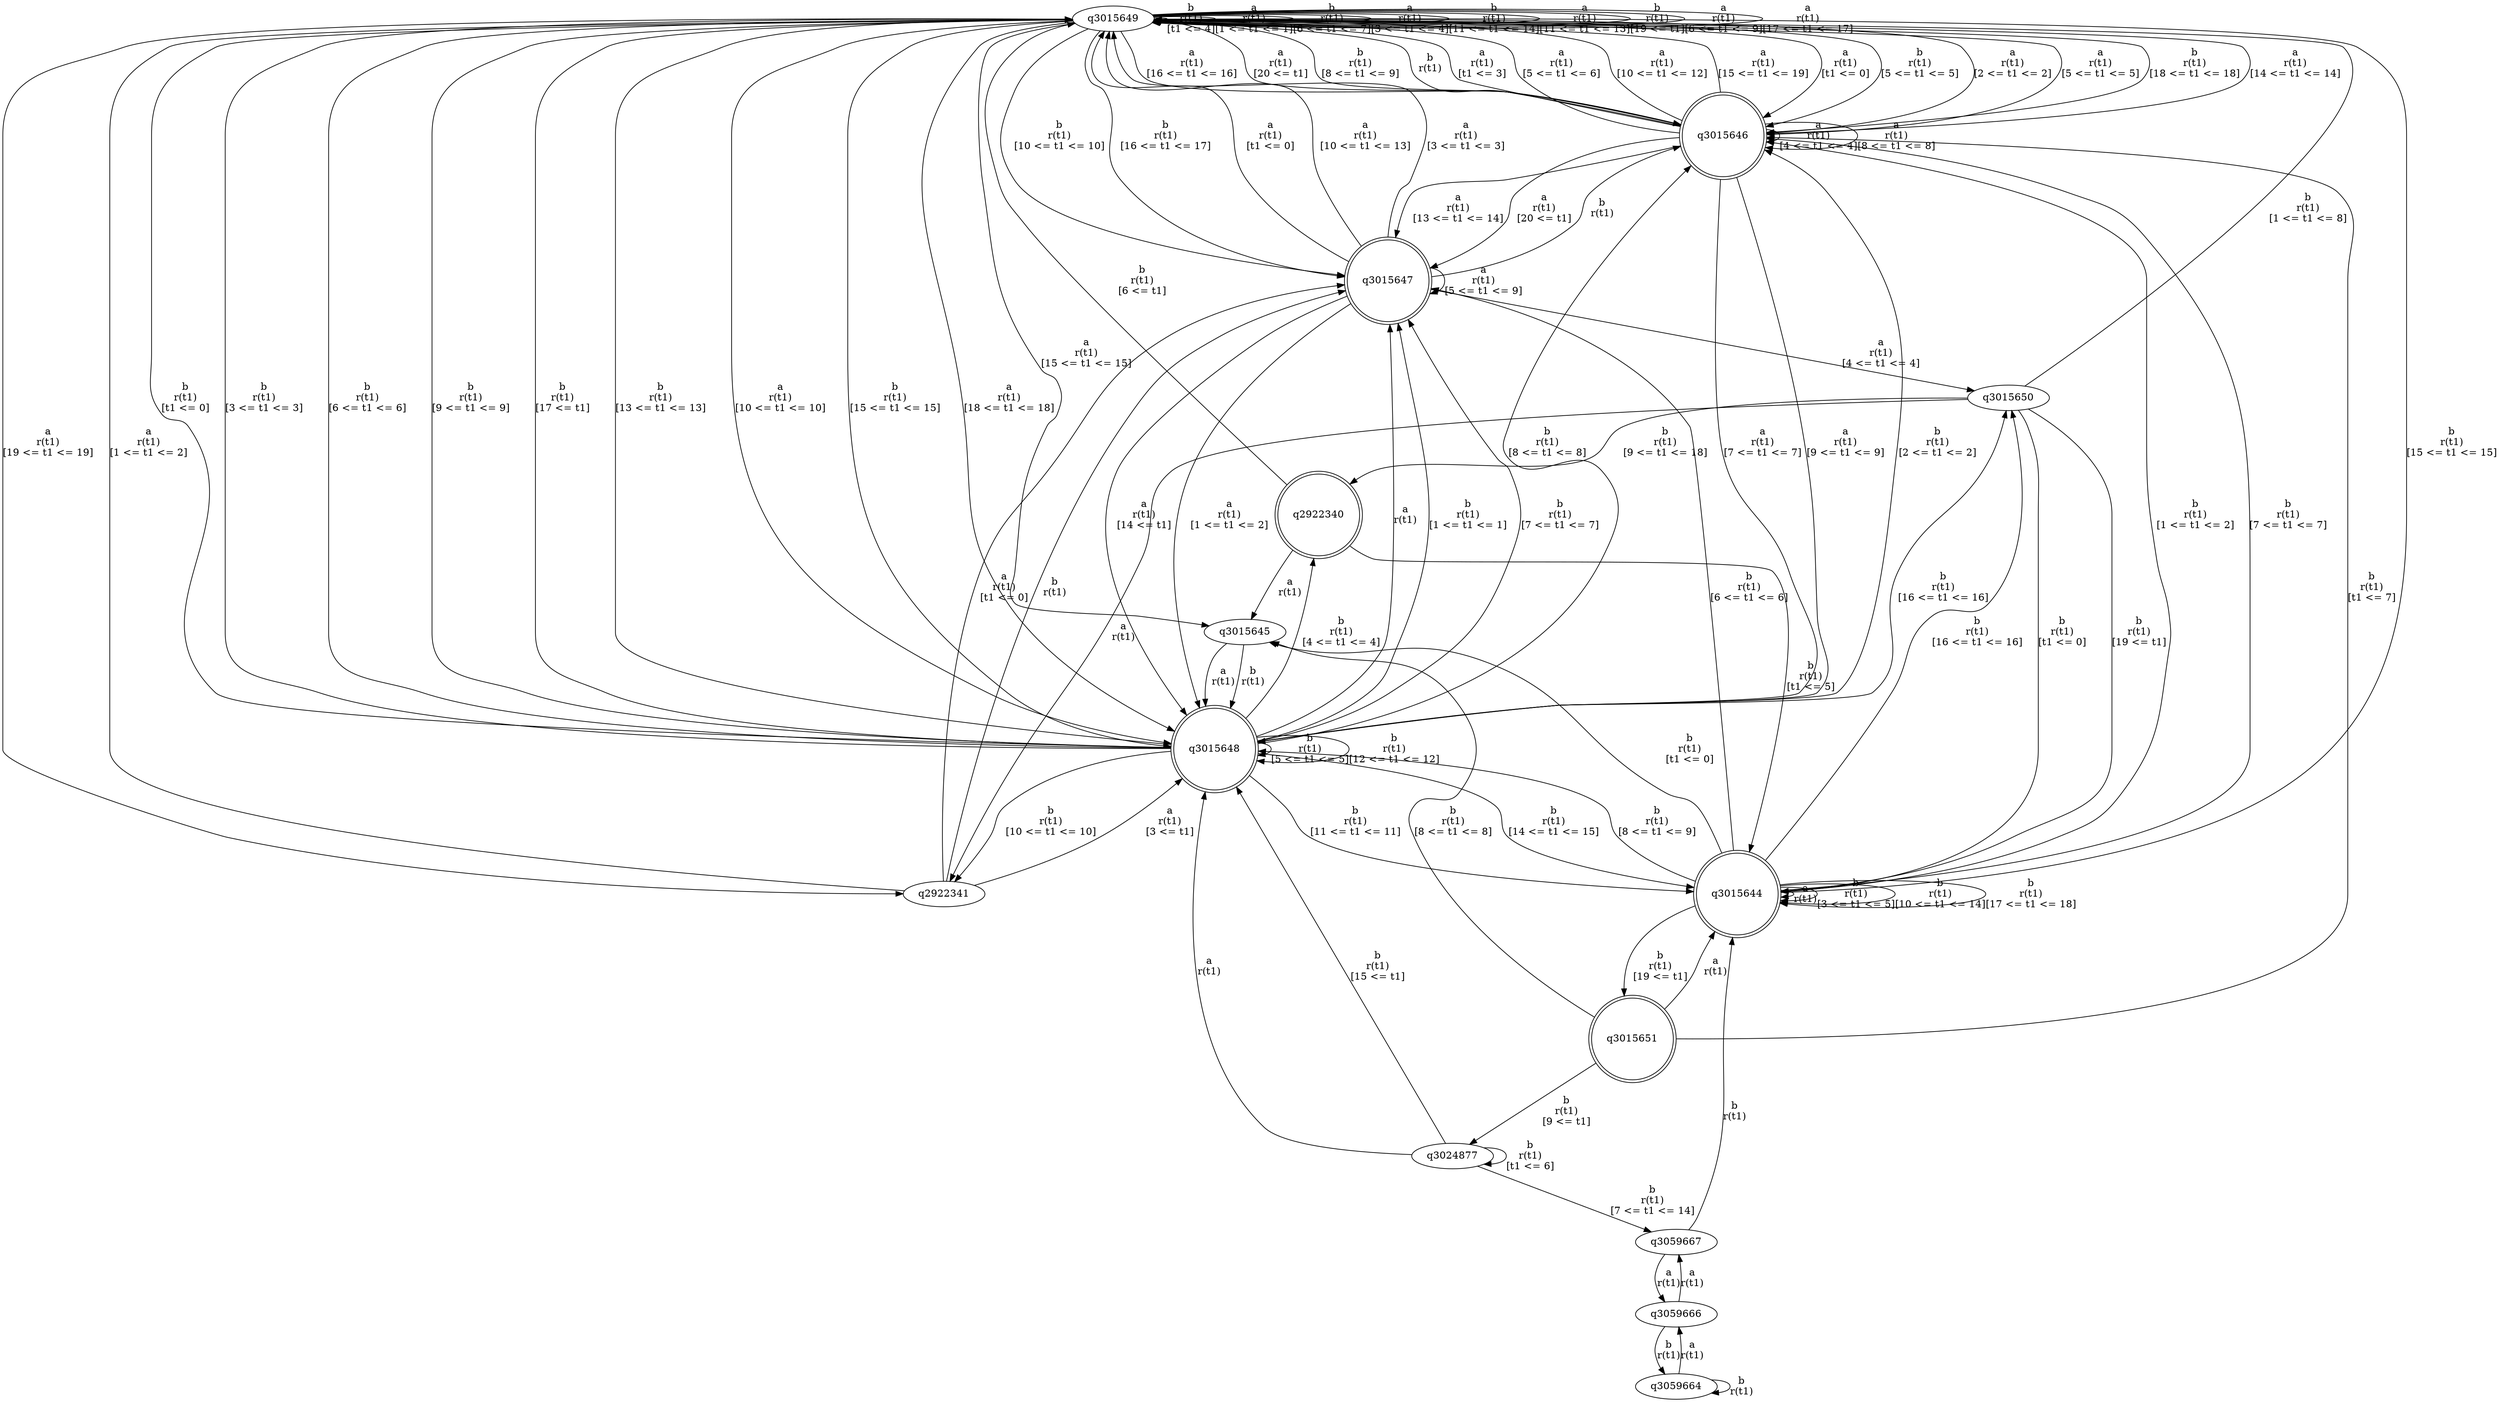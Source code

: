 digraph "tests_1/test24/solution101/solution_verwer" {
	q3015649[label=q3015649]
	q3015646[label=q3015646 shape=doublecircle]
	q3015648[label=q3015648 shape=doublecircle]
	q3015647[label=q3015647 shape=doublecircle]
	q3015650[label=q3015650]
	q2922341[label=q2922341]
	q3015644[label=q3015644 shape=doublecircle]
	q3015645[label=q3015645]
	q3015651[label=q3015651 shape=doublecircle]
	q3024877[label=q3024877]
	q3059667[label=q3059667]
	q3059666[label=q3059666]
	q3059664[label=q3059664]
	q2922340[label=q2922340 shape=doublecircle]
	q3015649 -> q3015646[label="a\nr(t1)\n[t1 <= 0]"]
	q3015646 -> q3015649[label="b\nr(t1)\n"]
	q3015646 -> q3015649[label="a\nr(t1)\n[t1 <= 3]"]
	q3015646 -> q3015646[label="a\nr(t1)\n[4 <= t1 <= 4]"]
	q3015646 -> q3015649[label="a\nr(t1)\n[5 <= t1 <= 6]"]
	q3015646 -> q3015648[label="a\nr(t1)\n[7 <= t1 <= 7]"]
	q3015648 -> q3015647[label="a\nr(t1)\n"]
	q3015647 -> q3015646[label="b\nr(t1)\n"]
	q3015647 -> q3015647[label="a\nr(t1)\n[5 <= t1 <= 9]"]
	q3015647 -> q3015649[label="a\nr(t1)\n[t1 <= 0]"]
	q3015647 -> q3015648[label="a\nr(t1)\n[1 <= t1 <= 2]"]
	q3015647 -> q3015649[label="a\nr(t1)\n[10 <= t1 <= 13]"]
	q3015647 -> q3015648[label="a\nr(t1)\n[14 <= t1]"]
	q3015647 -> q3015649[label="a\nr(t1)\n[3 <= t1 <= 3]"]
	q3015647 -> q3015650[label="a\nr(t1)\n[4 <= t1 <= 4]"]
	q3015650 -> q2922341[label="a\nr(t1)\n"]
	q2922341 -> q3015647[label="b\nr(t1)\n"]
	q2922341 -> q3015647[label="a\nr(t1)\n[t1 <= 0]"]
	q2922341 -> q3015649[label="a\nr(t1)\n[1 <= t1 <= 2]"]
	q2922341 -> q3015648[label="a\nr(t1)\n[3 <= t1]"]
	q3015650 -> q3015644[label="b\nr(t1)\n[t1 <= 0]"]
	q3015644 -> q3015644[label="a\nr(t1)\n"]
	q3015644 -> q3015645[label="b\nr(t1)\n[t1 <= 0]"]
	q3015645 -> q3015648[label="a\nr(t1)\n"]
	q3015645 -> q3015648[label="b\nr(t1)\n"]
	q3015644 -> q3015646[label="b\nr(t1)\n[1 <= t1 <= 2]"]
	q3015644 -> q3015644[label="b\nr(t1)\n[3 <= t1 <= 5]"]
	q3015644 -> q3015647[label="b\nr(t1)\n[6 <= t1 <= 6]"]
	q3015644 -> q3015646[label="b\nr(t1)\n[7 <= t1 <= 7]"]
	q3015644 -> q3015648[label="b\nr(t1)\n[8 <= t1 <= 9]"]
	q3015644 -> q3015644[label="b\nr(t1)\n[10 <= t1 <= 14]"]
	q3015644 -> q3015649[label="b\nr(t1)\n[15 <= t1 <= 15]"]
	q3015644 -> q3015650[label="b\nr(t1)\n[16 <= t1 <= 16]"]
	q3015644 -> q3015644[label="b\nr(t1)\n[17 <= t1 <= 18]"]
	q3015644 -> q3015651[label="b\nr(t1)\n[19 <= t1]"]
	q3015651 -> q3015644[label="a\nr(t1)\n"]
	q3015651 -> q3015646[label="b\nr(t1)\n[t1 <= 7]"]
	q3015651 -> q3015645[label="b\nr(t1)\n[8 <= t1 <= 8]"]
	q3015651 -> q3024877[label="b\nr(t1)\n[9 <= t1]"]
	q3024877 -> q3015648[label="a\nr(t1)\n"]
	q3024877 -> q3024877[label="b\nr(t1)\n[t1 <= 6]"]
	q3024877 -> q3015648[label="b\nr(t1)\n[15 <= t1]"]
	q3024877 -> q3059667[label="b\nr(t1)\n[7 <= t1 <= 14]"]
	q3059667 -> q3015644[label="b\nr(t1)\n"]
	q3059667 -> q3059666[label="a\nr(t1)\n"]
	q3059666 -> q3059667[label="a\nr(t1)\n"]
	q3059666 -> q3059664[label="b\nr(t1)\n"]
	q3059664 -> q3059664[label="b\nr(t1)\n"]
	q3059664 -> q3059666[label="a\nr(t1)\n"]
	q3015650 -> q3015649[label="b\nr(t1)\n[1 <= t1 <= 8]"]
	q3015650 -> q2922340[label="b\nr(t1)\n[9 <= t1 <= 18]"]
	q2922340 -> q3015645[label="a\nr(t1)\n"]
	q2922340 -> q3015644[label="b\nr(t1)\n[t1 <= 5]"]
	q2922340 -> q3015649[label="b\nr(t1)\n[6 <= t1]"]
	q3015650 -> q3015644[label="b\nr(t1)\n[19 <= t1]"]
	q3015648 -> q3015649[label="b\nr(t1)\n[t1 <= 0]"]
	q3015648 -> q3015647[label="b\nr(t1)\n[1 <= t1 <= 1]"]
	q3015648 -> q3015646[label="b\nr(t1)\n[2 <= t1 <= 2]"]
	q3015648 -> q3015649[label="b\nr(t1)\n[3 <= t1 <= 3]"]
	q3015648 -> q2922340[label="b\nr(t1)\n[4 <= t1 <= 4]"]
	q3015648 -> q3015648[label="b\nr(t1)\n[5 <= t1 <= 5]"]
	q3015648 -> q3015649[label="b\nr(t1)\n[6 <= t1 <= 6]"]
	q3015648 -> q3015647[label="b\nr(t1)\n[7 <= t1 <= 7]"]
	q3015648 -> q3015646[label="b\nr(t1)\n[8 <= t1 <= 8]"]
	q3015648 -> q3015649[label="b\nr(t1)\n[9 <= t1 <= 9]"]
	q3015648 -> q2922341[label="b\nr(t1)\n[10 <= t1 <= 10]"]
	q3015648 -> q3015644[label="b\nr(t1)\n[11 <= t1 <= 11]"]
	q3015648 -> q3015648[label="b\nr(t1)\n[12 <= t1 <= 12]"]
	q3015648 -> q3015650[label="b\nr(t1)\n[16 <= t1 <= 16]"]
	q3015648 -> q3015649[label="b\nr(t1)\n[17 <= t1]"]
	q3015648 -> q3015649[label="b\nr(t1)\n[13 <= t1 <= 13]"]
	q3015648 -> q3015644[label="b\nr(t1)\n[14 <= t1 <= 15]"]
	q3015646 -> q3015646[label="a\nr(t1)\n[8 <= t1 <= 8]"]
	q3015646 -> q3015648[label="a\nr(t1)\n[9 <= t1 <= 9]"]
	q3015646 -> q3015649[label="a\nr(t1)\n[10 <= t1 <= 12]"]
	q3015646 -> q3015647[label="a\nr(t1)\n[13 <= t1 <= 14]"]
	q3015646 -> q3015647[label="a\nr(t1)\n[20 <= t1]"]
	q3015646 -> q3015649[label="a\nr(t1)\n[15 <= t1 <= 19]"]
	q3015649 -> q3015649[label="b\nr(t1)\n[t1 <= 4]"]
	q3015649 -> q3015649[label="a\nr(t1)\n[1 <= t1 <= 1]"]
	q3015649 -> q3015646[label="b\nr(t1)\n[5 <= t1 <= 5]"]
	q3015649 -> q3015646[label="a\nr(t1)\n[2 <= t1 <= 2]"]
	q3015649 -> q3015649[label="b\nr(t1)\n[6 <= t1 <= 7]"]
	q3015649 -> q3015649[label="a\nr(t1)\n[3 <= t1 <= 4]"]
	q3015649 -> q3015646[label="a\nr(t1)\n[5 <= t1 <= 5]"]
	q3015649 -> q3015647[label="b\nr(t1)\n[10 <= t1 <= 10]"]
	q3015649 -> q3015649[label="b\nr(t1)\n[11 <= t1 <= 14]"]
	q3015649 -> q3015648[label="a\nr(t1)\n[10 <= t1 <= 10]"]
	q3015649 -> q3015648[label="b\nr(t1)\n[15 <= t1 <= 15]"]
	q3015649 -> q3015649[label="a\nr(t1)\n[11 <= t1 <= 13]"]
	q3015649 -> q3015646[label="b\nr(t1)\n[18 <= t1 <= 18]"]
	q3015649 -> q3015649[label="b\nr(t1)\n[19 <= t1]"]
	q3015649 -> q3015646[label="a\nr(t1)\n[14 <= t1 <= 14]"]
	q3015649 -> q3015645[label="a\nr(t1)\n[15 <= t1 <= 15]"]
	q3015649 -> q3015649[label="a\nr(t1)\n[6 <= t1 <= 9]"]
	q3015649 -> q3015646[label="a\nr(t1)\n[16 <= t1 <= 16]"]
	q3015649 -> q3015649[label="a\nr(t1)\n[17 <= t1 <= 17]"]
	q3015649 -> q3015648[label="a\nr(t1)\n[18 <= t1 <= 18]"]
	q3015649 -> q2922341[label="a\nr(t1)\n[19 <= t1 <= 19]"]
	q3015649 -> q3015646[label="a\nr(t1)\n[20 <= t1]"]
	q3015649 -> q3015646[label="b\nr(t1)\n[8 <= t1 <= 9]"]
	q3015649 -> q3015647[label="b\nr(t1)\n[16 <= t1 <= 17]"]
}
